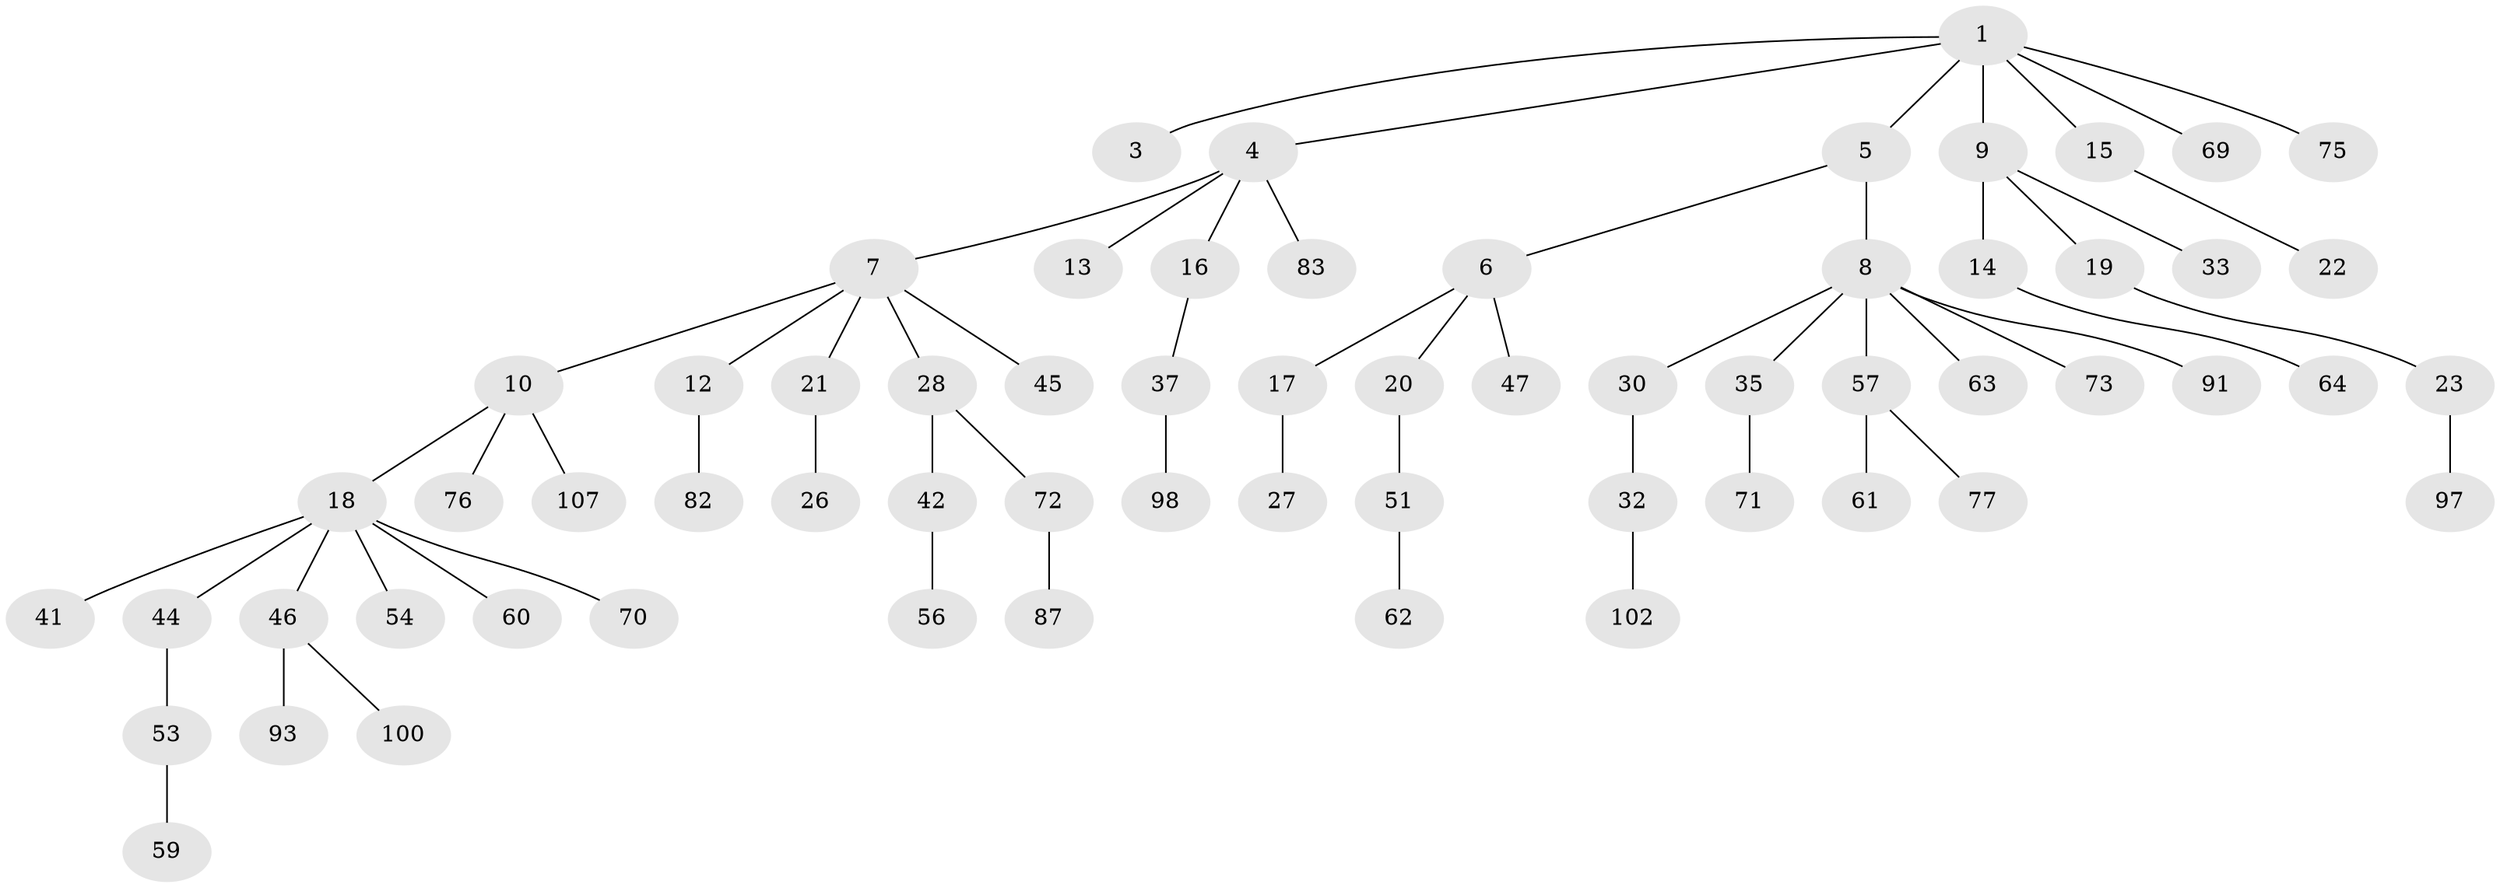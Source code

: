 // original degree distribution, {5: 0.027777777777777776, 4: 0.05555555555555555, 2: 0.25925925925925924, 3: 0.14814814814814814, 6: 0.018518518518518517, 7: 0.009259259259259259, 1: 0.48148148148148145}
// Generated by graph-tools (version 1.1) at 2025/19/03/04/25 18:19:14]
// undirected, 64 vertices, 63 edges
graph export_dot {
graph [start="1"]
  node [color=gray90,style=filled];
  1 [super="+2"];
  3 [super="+65"];
  4;
  5;
  6;
  7 [super="+11+50"];
  8;
  9;
  10;
  12;
  13 [super="+66"];
  14 [super="+39"];
  15 [super="+24"];
  16;
  17 [super="+29"];
  18 [super="+34+40"];
  19;
  20 [super="+25+52+95"];
  21;
  22;
  23;
  26 [super="+85+31"];
  27;
  28;
  30 [super="+108"];
  32;
  33 [super="+80"];
  35 [super="+38"];
  37;
  41 [super="+86"];
  42;
  44 [super="+68"];
  45 [super="+96"];
  46 [super="+48"];
  47 [super="+67"];
  51;
  53;
  54;
  56;
  57;
  59 [super="+89+78"];
  60;
  61;
  62;
  63;
  64 [super="+81"];
  69;
  70;
  71;
  72;
  73;
  75;
  76;
  77;
  82;
  83;
  87;
  91;
  93;
  97;
  98;
  100;
  102;
  107;
  1 -- 4;
  1 -- 9;
  1 -- 15;
  1 -- 75;
  1 -- 5;
  1 -- 3;
  1 -- 69;
  4 -- 7;
  4 -- 13;
  4 -- 16;
  4 -- 83;
  5 -- 6;
  5 -- 8;
  6 -- 17;
  6 -- 20;
  6 -- 47;
  7 -- 10;
  7 -- 12;
  7 -- 28;
  7 -- 21;
  7 -- 45;
  8 -- 30;
  8 -- 35;
  8 -- 57;
  8 -- 63;
  8 -- 73;
  8 -- 91;
  9 -- 14;
  9 -- 19;
  9 -- 33;
  10 -- 18;
  10 -- 76;
  10 -- 107;
  12 -- 82;
  14 -- 64;
  15 -- 22;
  16 -- 37;
  17 -- 27;
  18 -- 60;
  18 -- 70;
  18 -- 54;
  18 -- 41;
  18 -- 44;
  18 -- 46;
  19 -- 23;
  20 -- 51;
  21 -- 26;
  23 -- 97;
  28 -- 42;
  28 -- 72;
  30 -- 32;
  32 -- 102;
  35 -- 71;
  37 -- 98;
  42 -- 56;
  44 -- 53;
  46 -- 100;
  46 -- 93;
  51 -- 62;
  53 -- 59;
  57 -- 61;
  57 -- 77;
  72 -- 87;
}
